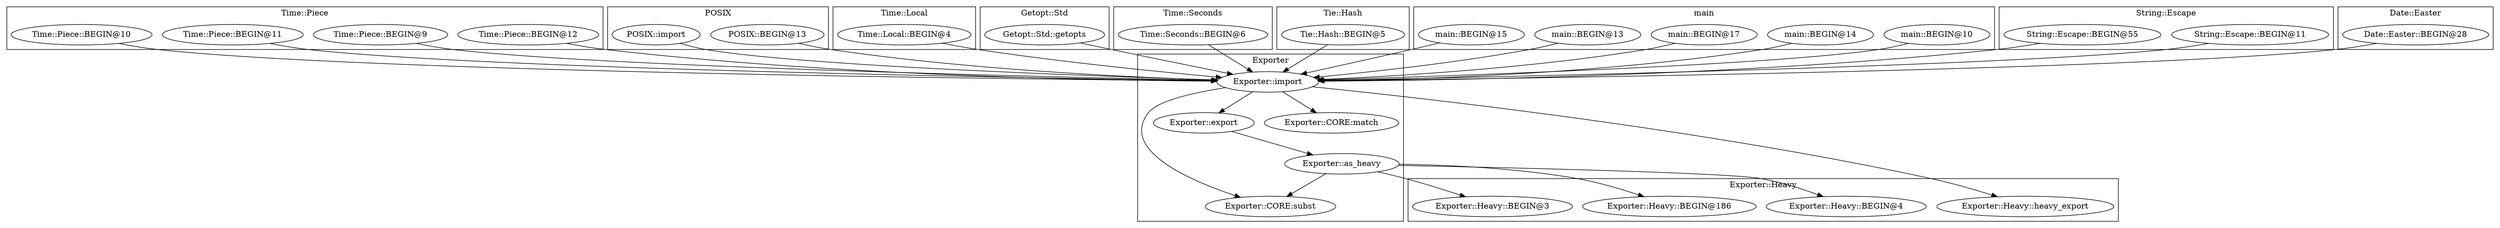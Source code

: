 digraph {
graph [overlap=false]
subgraph cluster_Time_Piece {
	label="Time::Piece";
	"Time::Piece::BEGIN@12";
	"Time::Piece::BEGIN@9";
	"Time::Piece::BEGIN@11";
	"Time::Piece::BEGIN@10";
}
subgraph cluster_POSIX {
	label="POSIX";
	"POSIX::BEGIN@13";
	"POSIX::import";
}
subgraph cluster_Time_Local {
	label="Time::Local";
	"Time::Local::BEGIN@4";
}
subgraph cluster_Exporter_Heavy {
	label="Exporter::Heavy";
	"Exporter::Heavy::BEGIN@4";
	"Exporter::Heavy::BEGIN@186";
	"Exporter::Heavy::heavy_export";
	"Exporter::Heavy::BEGIN@3";
}
subgraph cluster_Getopt_Std {
	label="Getopt::Std";
	"Getopt::Std::getopts";
}
subgraph cluster_Time_Seconds {
	label="Time::Seconds";
	"Time::Seconds::BEGIN@6";
}
subgraph cluster_Exporter {
	label="Exporter";
	"Exporter::import";
	"Exporter::as_heavy";
	"Exporter::CORE:subst";
	"Exporter::export";
	"Exporter::CORE:match";
}
subgraph cluster_Tie_Hash {
	label="Tie::Hash";
	"Tie::Hash::BEGIN@5";
}
subgraph cluster_main {
	label="main";
	"main::BEGIN@10";
	"main::BEGIN@14";
	"main::BEGIN@17";
	"main::BEGIN@13";
	"main::BEGIN@15";
}
subgraph cluster_String_Escape {
	label="String::Escape";
	"String::Escape::BEGIN@11";
	"String::Escape::BEGIN@55";
}
subgraph cluster_Date_Easter {
	label="Date::Easter";
	"Date::Easter::BEGIN@28";
}
"Exporter::export" -> "Exporter::as_heavy";
"Exporter::import" -> "Exporter::CORE:match";
"main::BEGIN@10" -> "Exporter::import";
"String::Escape::BEGIN@11" -> "Exporter::import";
"Time::Piece::BEGIN@10" -> "Exporter::import";
"String::Escape::BEGIN@55" -> "Exporter::import";
"Time::Seconds::BEGIN@6" -> "Exporter::import";
"Getopt::Std::getopts" -> "Exporter::import";
"Time::Piece::BEGIN@9" -> "Exporter::import";
"Tie::Hash::BEGIN@5" -> "Exporter::import";
"Time::Piece::BEGIN@11" -> "Exporter::import";
"main::BEGIN@15" -> "Exporter::import";
"main::BEGIN@17" -> "Exporter::import";
"main::BEGIN@13" -> "Exporter::import";
"POSIX::import" -> "Exporter::import";
"Time::Local::BEGIN@4" -> "Exporter::import";
"Time::Piece::BEGIN@12" -> "Exporter::import";
"main::BEGIN@14" -> "Exporter::import";
"Date::Easter::BEGIN@28" -> "Exporter::import";
"POSIX::BEGIN@13" -> "Exporter::import";
"Exporter::import" -> "Exporter::export";
"Exporter::import" -> "Exporter::CORE:subst";
"Exporter::as_heavy" -> "Exporter::CORE:subst";
"Exporter::as_heavy" -> "Exporter::Heavy::BEGIN@4";
"Exporter::import" -> "Exporter::Heavy::heavy_export";
"Exporter::as_heavy" -> "Exporter::Heavy::BEGIN@186";
"Exporter::as_heavy" -> "Exporter::Heavy::BEGIN@3";
}
